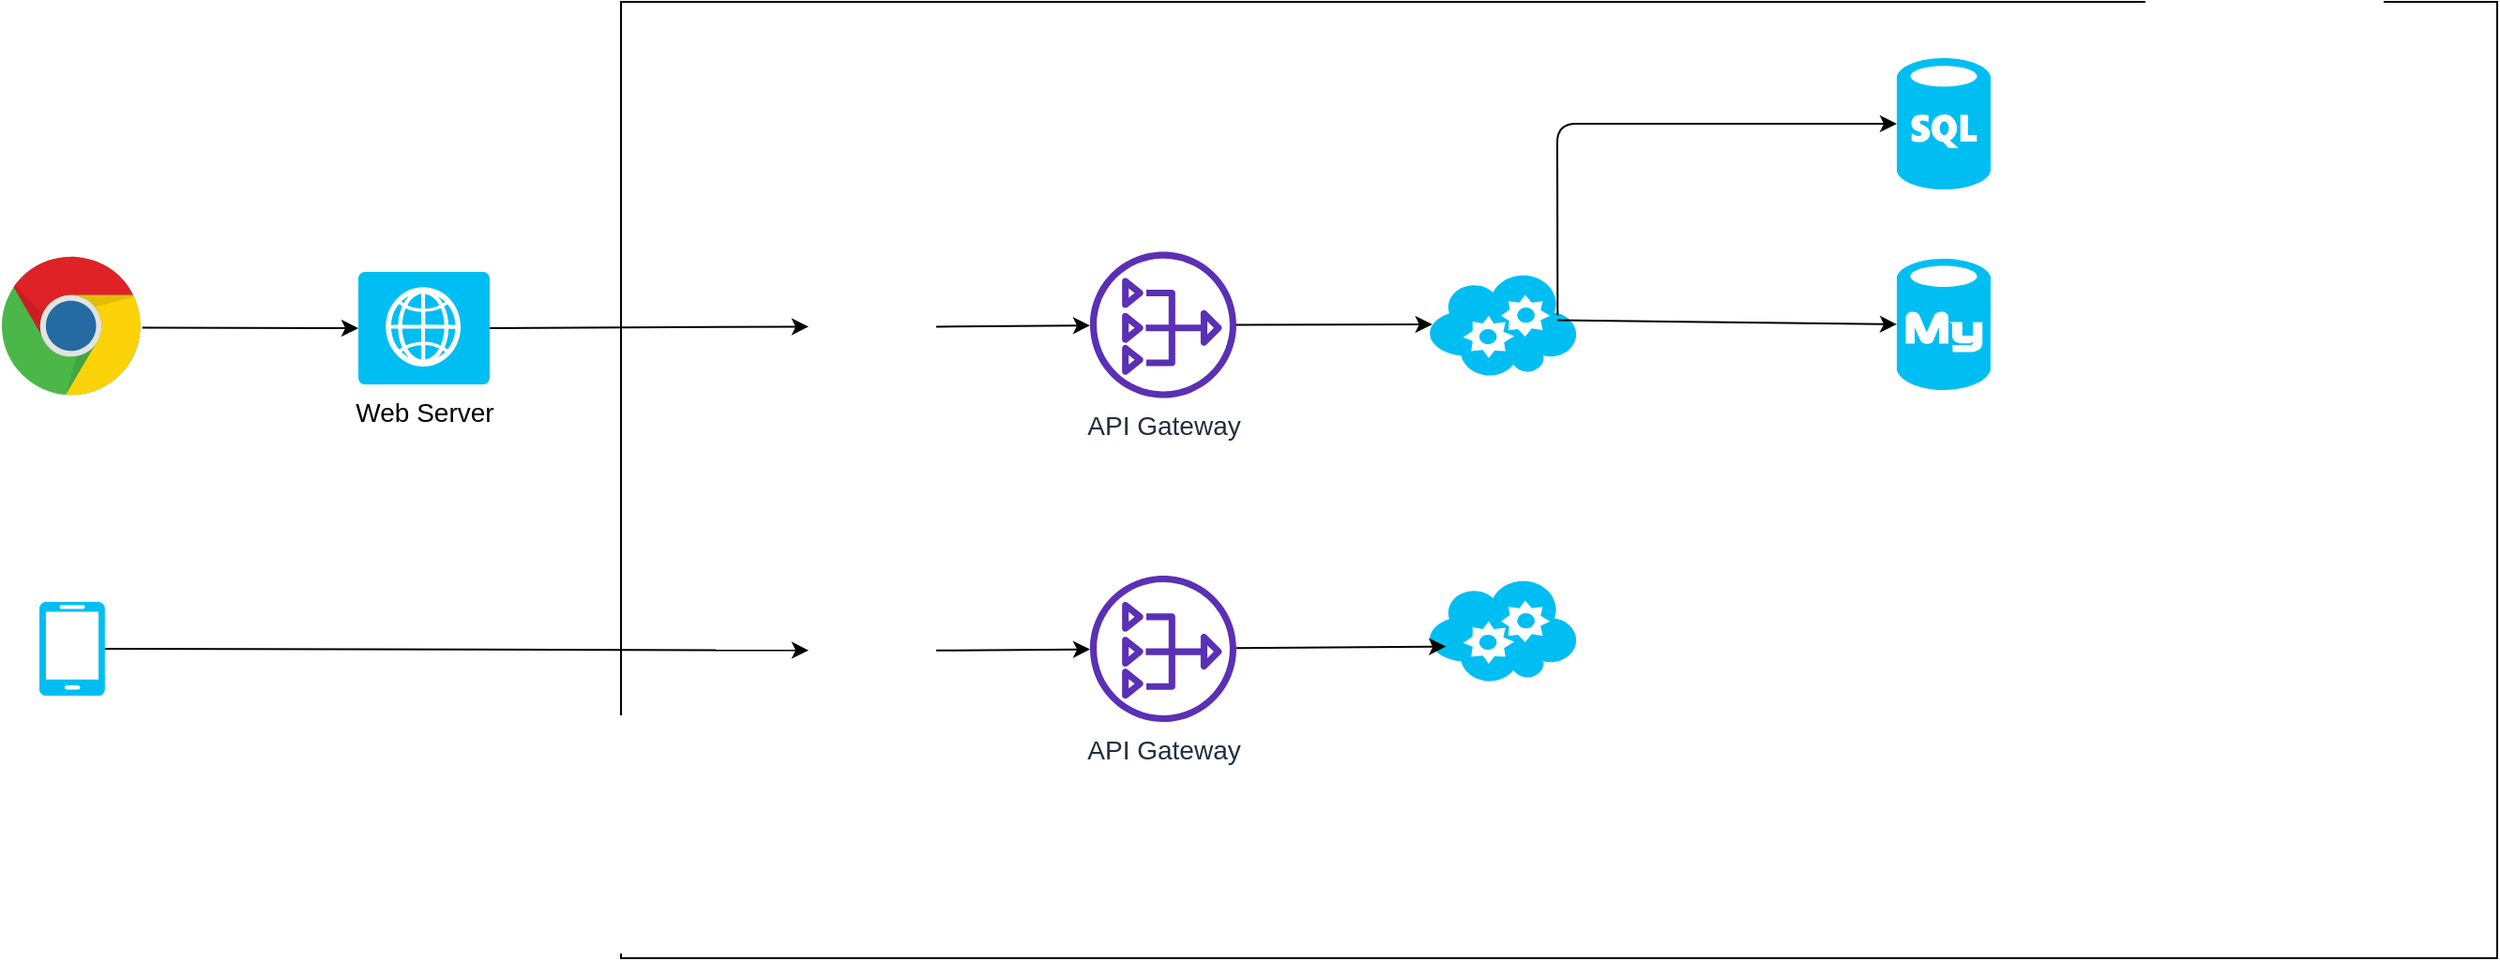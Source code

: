 <mxfile version="13.0.2" type="github" pages="3">
  <diagram id="D6xUE61VpCGZH91AxABK" name="Page-1">
    <mxGraphModel dx="1209" dy="629" grid="1" gridSize="10" guides="1" tooltips="1" connect="1" arrows="1" fold="1" page="1" pageScale="1" pageWidth="827" pageHeight="1169" math="0" shadow="0">
      <root>
        <mxCell id="0" />
        <mxCell id="1" parent="0" />
        <mxCell id="yKcq4G1e0Qguh4yrDQiM-10" value="" style="rounded=0;whiteSpace=wrap;html=1;fontSize=14;" parent="1" vertex="1">
          <mxGeometry x="370" y="190" width="1000" height="510" as="geometry" />
        </mxCell>
        <mxCell id="yKcq4G1e0Qguh4yrDQiM-1" value="" style="shape=image;html=1;verticalAlign=top;verticalLabelPosition=bottom;labelBackgroundColor=#ffffff;imageAspect=0;aspect=fixed;image=https://cdn4.iconfinder.com/data/icons/logos-brands-5/24/nginx-128.png;fontSize=14;" parent="1" vertex="1">
          <mxGeometry x="470" y="329.2" width="68" height="68" as="geometry" />
        </mxCell>
        <mxCell id="yKcq4G1e0Qguh4yrDQiM-2" value="" style="dashed=0;outlineConnect=0;html=1;align=center;labelPosition=center;verticalLabelPosition=bottom;verticalAlign=top;shape=mxgraph.weblogos.chrome;fontSize=14;" parent="1" vertex="1">
          <mxGeometry x="40" y="325.9" width="74.8" height="75.4" as="geometry" />
        </mxCell>
        <mxCell id="yKcq4G1e0Qguh4yrDQiM-6" value="" style="verticalLabelPosition=bottom;html=1;verticalAlign=top;align=center;strokeColor=none;fillColor=#00BEF2;shape=mxgraph.azure.mobile;pointerEvents=1;fontSize=14;" parent="1" vertex="1">
          <mxGeometry x="59.9" y="510" width="35" height="50" as="geometry" />
        </mxCell>
        <mxCell id="yKcq4G1e0Qguh4yrDQiM-7" value="API Gateway" style="outlineConnect=0;fontColor=#232F3E;gradientColor=none;fillColor=#5A30B5;strokeColor=none;dashed=0;verticalLabelPosition=bottom;verticalAlign=top;align=center;html=1;fontSize=14;fontStyle=0;aspect=fixed;pointerEvents=1;shape=mxgraph.aws4.nat_gateway;" parent="1" vertex="1">
          <mxGeometry x="620" y="323.3" width="78" height="78" as="geometry" />
        </mxCell>
        <mxCell id="yKcq4G1e0Qguh4yrDQiM-8" value="Web Server" style="verticalLabelPosition=bottom;html=1;verticalAlign=top;align=center;strokeColor=none;fillColor=#00BEF2;shape=mxgraph.azure.web_role;fontSize=14;" parent="1" vertex="1">
          <mxGeometry x="230" y="334" width="70" height="60" as="geometry" />
        </mxCell>
        <mxCell id="yKcq4G1e0Qguh4yrDQiM-9" value="" style="endArrow=classic;html=1;entryX=0;entryY=0.5;entryDx=0;entryDy=0;entryPerimeter=0;fontSize=14;" parent="1" source="yKcq4G1e0Qguh4yrDQiM-2" target="yKcq4G1e0Qguh4yrDQiM-8" edge="1">
          <mxGeometry width="50" height="50" relative="1" as="geometry">
            <mxPoint x="170" y="510" as="sourcePoint" />
            <mxPoint x="220" y="460" as="targetPoint" />
          </mxGeometry>
        </mxCell>
        <mxCell id="yKcq4G1e0Qguh4yrDQiM-11" value="" style="endArrow=classic;html=1;exitX=1;exitY=0.5;exitDx=0;exitDy=0;exitPerimeter=0;entryX=0;entryY=0.5;entryDx=0;entryDy=0;fontSize=14;" parent="1" source="yKcq4G1e0Qguh4yrDQiM-8" target="yKcq4G1e0Qguh4yrDQiM-1" edge="1">
          <mxGeometry width="50" height="50" relative="1" as="geometry">
            <mxPoint x="360" y="370" as="sourcePoint" />
            <mxPoint x="410" y="320" as="targetPoint" />
          </mxGeometry>
        </mxCell>
        <mxCell id="yKcq4G1e0Qguh4yrDQiM-12" value="" style="endArrow=classic;html=1;exitX=1;exitY=0.5;exitDx=0;exitDy=0;exitPerimeter=0;fontSize=14;" parent="1" source="yKcq4G1e0Qguh4yrDQiM-6" target="yKcq4G1e0Qguh4yrDQiM-13" edge="1">
          <mxGeometry width="50" height="50" relative="1" as="geometry">
            <mxPoint x="230" y="580" as="sourcePoint" />
            <mxPoint x="280" y="530" as="targetPoint" />
          </mxGeometry>
        </mxCell>
        <mxCell id="yKcq4G1e0Qguh4yrDQiM-13" value="" style="shape=image;html=1;verticalAlign=top;verticalLabelPosition=bottom;labelBackgroundColor=#ffffff;imageAspect=0;aspect=fixed;image=https://cdn4.iconfinder.com/data/icons/logos-brands-5/24/nginx-128.png;fontSize=14;" parent="1" vertex="1">
          <mxGeometry x="470" y="501.9" width="68" height="68" as="geometry" />
        </mxCell>
        <mxCell id="yKcq4G1e0Qguh4yrDQiM-14" value="API Gateway" style="outlineConnect=0;fontColor=#232F3E;gradientColor=none;fillColor=#5A30B5;strokeColor=none;dashed=0;verticalLabelPosition=bottom;verticalAlign=top;align=center;html=1;fontSize=14;fontStyle=0;aspect=fixed;pointerEvents=1;shape=mxgraph.aws4.nat_gateway;" parent="1" vertex="1">
          <mxGeometry x="620" y="496" width="78" height="78" as="geometry" />
        </mxCell>
        <mxCell id="yKcq4G1e0Qguh4yrDQiM-15" value="" style="endArrow=classic;html=1;exitX=1;exitY=0.5;exitDx=0;exitDy=0;fontSize=14;" parent="1" source="yKcq4G1e0Qguh4yrDQiM-1" target="yKcq4G1e0Qguh4yrDQiM-7" edge="1">
          <mxGeometry width="50" height="50" relative="1" as="geometry">
            <mxPoint x="740" y="480" as="sourcePoint" />
            <mxPoint x="790" y="430" as="targetPoint" />
          </mxGeometry>
        </mxCell>
        <mxCell id="yKcq4G1e0Qguh4yrDQiM-16" value="" style="endArrow=classic;html=1;exitX=1;exitY=0.5;exitDx=0;exitDy=0;fontSize=14;" parent="1" source="yKcq4G1e0Qguh4yrDQiM-13" target="yKcq4G1e0Qguh4yrDQiM-14" edge="1">
          <mxGeometry width="50" height="50" relative="1" as="geometry">
            <mxPoint x="610" y="540" as="sourcePoint" />
            <mxPoint x="660" y="490" as="targetPoint" />
          </mxGeometry>
        </mxCell>
        <mxCell id="yKcq4G1e0Qguh4yrDQiM-17" value="" style="verticalLabelPosition=bottom;html=1;verticalAlign=top;align=center;strokeColor=none;fillColor=#00BEF2;shape=mxgraph.azure.mysql_database;fontSize=14;" parent="1" vertex="1">
          <mxGeometry x="1050" y="327" width="50" height="70" as="geometry" />
        </mxCell>
        <mxCell id="yKcq4G1e0Qguh4yrDQiM-18" value="" style="verticalLabelPosition=bottom;html=1;verticalAlign=top;align=center;strokeColor=none;fillColor=#00BEF2;shape=mxgraph.azure.sql_database;fontSize=14;" parent="1" vertex="1">
          <mxGeometry x="1050" y="220" width="50" height="70" as="geometry" />
        </mxCell>
        <mxCell id="yKcq4G1e0Qguh4yrDQiM-19" value="" style="verticalLabelPosition=bottom;html=1;verticalAlign=top;align=center;strokeColor=none;fillColor=#00BEF2;shape=mxgraph.azure.cloud_service;fontSize=14;" parent="1" vertex="1">
          <mxGeometry x="800" y="334" width="80" height="56" as="geometry" />
        </mxCell>
        <mxCell id="yKcq4G1e0Qguh4yrDQiM-20" value="" style="endArrow=classic;html=1;fontSize=14;entryX=0.03;entryY=0.5;entryDx=0;entryDy=0;entryPerimeter=0;" parent="1" source="yKcq4G1e0Qguh4yrDQiM-7" target="yKcq4G1e0Qguh4yrDQiM-19" edge="1">
          <mxGeometry width="50" height="50" relative="1" as="geometry">
            <mxPoint x="720" y="480" as="sourcePoint" />
            <mxPoint x="770" y="430" as="targetPoint" />
          </mxGeometry>
        </mxCell>
        <mxCell id="yKcq4G1e0Qguh4yrDQiM-21" value="" style="verticalLabelPosition=bottom;html=1;verticalAlign=top;align=center;strokeColor=none;fillColor=#00BEF2;shape=mxgraph.azure.cloud_service;fontSize=14;" parent="1" vertex="1">
          <mxGeometry x="800" y="497" width="80" height="56" as="geometry" />
        </mxCell>
        <mxCell id="yKcq4G1e0Qguh4yrDQiM-22" value="" style="endArrow=classic;html=1;fontSize=14;entryX=0.121;entryY=0.657;entryDx=0;entryDy=0;entryPerimeter=0;" parent="1" source="yKcq4G1e0Qguh4yrDQiM-14" target="yKcq4G1e0Qguh4yrDQiM-21" edge="1">
          <mxGeometry width="50" height="50" relative="1" as="geometry">
            <mxPoint x="720" y="620" as="sourcePoint" />
            <mxPoint x="770" y="570" as="targetPoint" />
          </mxGeometry>
        </mxCell>
        <mxCell id="yKcq4G1e0Qguh4yrDQiM-23" value="" style="endArrow=classic;html=1;fontSize=14;exitX=0.865;exitY=0.413;exitDx=0;exitDy=0;exitPerimeter=0;" parent="1" source="yKcq4G1e0Qguh4yrDQiM-19" target="yKcq4G1e0Qguh4yrDQiM-18" edge="1">
          <mxGeometry width="50" height="50" relative="1" as="geometry">
            <mxPoint x="890" y="370" as="sourcePoint" />
            <mxPoint x="940" y="320" as="targetPoint" />
            <Array as="points">
              <mxPoint x="869" y="255" />
            </Array>
          </mxGeometry>
        </mxCell>
        <mxCell id="yKcq4G1e0Qguh4yrDQiM-25" value="" style="endArrow=classic;html=1;fontSize=14;exitX=0.865;exitY=0.46;exitDx=0;exitDy=0;exitPerimeter=0;entryX=0;entryY=0.5;entryDx=0;entryDy=0;entryPerimeter=0;" parent="1" source="yKcq4G1e0Qguh4yrDQiM-19" target="yKcq4G1e0Qguh4yrDQiM-17" edge="1">
          <mxGeometry width="50" height="50" relative="1" as="geometry">
            <mxPoint x="900" y="480" as="sourcePoint" />
            <mxPoint x="950" y="430" as="targetPoint" />
          </mxGeometry>
        </mxCell>
      </root>
    </mxGraphModel>
  </diagram>
  <diagram id="DV2lTGGxnvz7v26kv7q8" name="Page-2">
    
    <mxGraphModel dx="1209" dy="629" grid="1" gridSize="10" guides="1" tooltips="1" connect="1" arrows="1" fold="1" page="1" pageScale="1" pageWidth="827" pageHeight="1169" math="0" shadow="0">
      
      <root>
        
        <mxCell id="6IEmFGXcHfe-T0XaRpEC-0" />
        
        <mxCell id="6IEmFGXcHfe-T0XaRpEC-1" parent="6IEmFGXcHfe-T0XaRpEC-0" />
        
        <mxCell id="6IEmFGXcHfe-T0XaRpEC-16" value="" style="rounded=0;whiteSpace=wrap;html=1;fontSize=14;" vertex="1" parent="6IEmFGXcHfe-T0XaRpEC-1">
          
          <mxGeometry x="390" y="50" width="890" height="520" as="geometry" />
          
        </mxCell>
        
        <mxCell id="6IEmFGXcHfe-T0XaRpEC-2" value="XX小区" style="rounded=1;whiteSpace=wrap;html=1;fontSize=14;" vertex="1" parent="6IEmFGXcHfe-T0XaRpEC-1">
          
          <mxGeometry x="20" y="200" width="120" height="60" as="geometry" />
          
        </mxCell>
        
        <mxCell id="6IEmFGXcHfe-T0XaRpEC-3" value="XX小区" style="rounded=1;whiteSpace=wrap;html=1;fontSize=14;" vertex="1" parent="6IEmFGXcHfe-T0XaRpEC-1">
          
          <mxGeometry x="20" y="300" width="120" height="60" as="geometry" />
          
        </mxCell>
        
        <mxCell id="6IEmFGXcHfe-T0XaRpEC-4" value="XX智慧社区平台" style="rounded=1;whiteSpace=wrap;html=1;fontSize=14;" vertex="1" parent="6IEmFGXcHfe-T0XaRpEC-1">
          
          <mxGeometry x="20" y="400" width="120" height="60" as="geometry" />
          
        </mxCell>
        
        <mxCell id="6IEmFGXcHfe-T0XaRpEC-5" value="数&lt;br style=&quot;font-size: 14px;&quot;&gt;据&lt;br style=&quot;font-size: 14px;&quot;&gt;开&lt;br style=&quot;font-size: 14px;&quot;&gt;放&lt;br style=&quot;font-size: 14px;&quot;&gt;平&lt;br style=&quot;font-size: 14px;&quot;&gt;台" style="rounded=0;whiteSpace=wrap;html=1;fontSize=14;" vertex="1" parent="6IEmFGXcHfe-T0XaRpEC-1">
          
          <mxGeometry x="460" y="130" width="80" height="390" as="geometry" />
          
        </mxCell>
        
        <mxCell id="6IEmFGXcHfe-T0XaRpEC-13" value="" style="endArrow=classic;html=1;exitX=1;exitY=0.5;exitDx=0;exitDy=0;fontSize=14;" edge="1" parent="6IEmFGXcHfe-T0XaRpEC-1" source="6IEmFGXcHfe-T0XaRpEC-19">
          
          <mxGeometry width="50" height="50" relative="1" as="geometry">
            
            <mxPoint x="340" y="280" as="sourcePoint" />
            
            <mxPoint x="460" y="232" as="targetPoint" />
            
          </mxGeometry>
          
        </mxCell>
        
        <mxCell id="6IEmFGXcHfe-T0XaRpEC-14" value="" style="endArrow=classic;html=1;exitX=1;exitY=0.5;exitDx=0;exitDy=0;fontSize=14;" edge="1" parent="6IEmFGXcHfe-T0XaRpEC-1" source="6IEmFGXcHfe-T0XaRpEC-23">
          
          <mxGeometry width="50" height="50" relative="1" as="geometry">
            
            <mxPoint x="280" y="380" as="sourcePoint" />
            
            <mxPoint x="460" y="332" as="targetPoint" />
            
          </mxGeometry>
          
        </mxCell>
        
        <mxCell id="6IEmFGXcHfe-T0XaRpEC-15" value="" style="endArrow=classic;html=1;exitX=1;exitY=0.5;exitDx=0;exitDy=0;fontSize=14;" edge="1" parent="6IEmFGXcHfe-T0XaRpEC-1" source="6IEmFGXcHfe-T0XaRpEC-25">
          
          <mxGeometry width="50" height="50" relative="1" as="geometry">
            
            <mxPoint x="280" y="470" as="sourcePoint" />
            
            <mxPoint x="460" y="432" as="targetPoint" />
            
          </mxGeometry>
          
        </mxCell>
        
        <mxCell id="6IEmFGXcHfe-T0XaRpEC-17" value="邯郸公安智慧平安社区平台" style="text;html=1;strokeColor=none;fillColor=none;align=center;verticalAlign=middle;whiteSpace=wrap;rounded=0;fontSize=16;fontStyle=1" vertex="1" parent="6IEmFGXcHfe-T0XaRpEC-1">
          
          <mxGeometry x="760" y="70" width="200" height="20" as="geometry" />
          
        </mxCell>
        
        <mxCell id="6IEmFGXcHfe-T0XaRpEC-18" value="接入方管理" style="rounded=1;whiteSpace=wrap;html=1;strokeWidth=1;fontSize=16;fillColor=#d5e8d4;strokeColor=#82b366;" vertex="1" parent="6IEmFGXcHfe-T0XaRpEC-1">
          
          <mxGeometry x="590" y="130" width="120" height="60" as="geometry" />
          
        </mxCell>
        
        <mxCell id="6IEmFGXcHfe-T0XaRpEC-19" value="接口适配器" style="shape=step;perimeter=stepPerimeter;whiteSpace=wrap;html=1;fixedSize=1;strokeWidth=1;fontSize=16;fillColor=#fff2cc;strokeColor=#d6b656;" vertex="1" parent="6IEmFGXcHfe-T0XaRpEC-1">
          
          <mxGeometry x="220" y="200" width="120" height="60" as="geometry" />
          
        </mxCell>
        
        <mxCell id="6IEmFGXcHfe-T0XaRpEC-20" value="" style="endArrow=classic;html=1;exitX=1;exitY=0.5;exitDx=0;exitDy=0;fontSize=14;" edge="1" parent="6IEmFGXcHfe-T0XaRpEC-1" source="6IEmFGXcHfe-T0XaRpEC-2" target="6IEmFGXcHfe-T0XaRpEC-19">
          
          <mxGeometry width="50" height="50" relative="1" as="geometry">
            
            <mxPoint x="140" y="230" as="sourcePoint" />
            
            <mxPoint x="460" y="232" as="targetPoint" />
            
          </mxGeometry>
          
        </mxCell>
        
        <mxCell id="6IEmFGXcHfe-T0XaRpEC-23" value="接口适配器" style="shape=step;perimeter=stepPerimeter;whiteSpace=wrap;html=1;fixedSize=1;strokeWidth=1;fontSize=16;fillColor=#fff2cc;strokeColor=#d6b656;" vertex="1" parent="6IEmFGXcHfe-T0XaRpEC-1">
          
          <mxGeometry x="220" y="300" width="120" height="60" as="geometry" />
          
        </mxCell>
        
        <mxCell id="6IEmFGXcHfe-T0XaRpEC-24" value="" style="endArrow=classic;html=1;exitX=1;exitY=0.5;exitDx=0;exitDy=0;fontSize=14;" edge="1" parent="6IEmFGXcHfe-T0XaRpEC-1" source="6IEmFGXcHfe-T0XaRpEC-3" target="6IEmFGXcHfe-T0XaRpEC-23">
          
          <mxGeometry width="50" height="50" relative="1" as="geometry">
            
            <mxPoint x="140" y="330" as="sourcePoint" />
            
            <mxPoint x="460" y="332" as="targetPoint" />
            
          </mxGeometry>
          
        </mxCell>
        
        <mxCell id="6IEmFGXcHfe-T0XaRpEC-25" value="接口适配器" style="shape=step;perimeter=stepPerimeter;whiteSpace=wrap;html=1;fixedSize=1;strokeWidth=1;fontSize=16;fillColor=#fff2cc;strokeColor=#d6b656;" vertex="1" parent="6IEmFGXcHfe-T0XaRpEC-1">
          
          <mxGeometry x="220" y="400" width="120" height="60" as="geometry" />
          
        </mxCell>
        
        <mxCell id="6IEmFGXcHfe-T0XaRpEC-26" value="" style="endArrow=classic;html=1;exitX=1;exitY=0.5;exitDx=0;exitDy=0;fontSize=14;" edge="1" parent="6IEmFGXcHfe-T0XaRpEC-1" source="6IEmFGXcHfe-T0XaRpEC-4" target="6IEmFGXcHfe-T0XaRpEC-25">
          
          <mxGeometry width="50" height="50" relative="1" as="geometry">
            
            <mxPoint x="140" y="430" as="sourcePoint" />
            
            <mxPoint x="460" y="432" as="targetPoint" />
            
          </mxGeometry>
          
        </mxCell>
        
        <mxCell id="6IEmFGXcHfe-T0XaRpEC-29" value="人员管理" style="rounded=1;whiteSpace=wrap;html=1;strokeWidth=1;fontSize=16;" vertex="1" parent="6IEmFGXcHfe-T0XaRpEC-1">
          
          <mxGeometry x="590" y="330" width="120" height="60" as="geometry" />
          
        </mxCell>
        
        <mxCell id="6IEmFGXcHfe-T0XaRpEC-30" value="小区管理" style="rounded=1;whiteSpace=wrap;html=1;strokeWidth=1;fontSize=16;" vertex="1" parent="6IEmFGXcHfe-T0XaRpEC-1">
          
          <mxGeometry x="590" y="230" width="120" height="60" as="geometry" />
          
        </mxCell>
        
        <mxCell id="6IEmFGXcHfe-T0XaRpEC-31" value="车辆管理" style="rounded=1;whiteSpace=wrap;html=1;strokeWidth=1;fontSize=16;" vertex="1" parent="6IEmFGXcHfe-T0XaRpEC-1">
          
          <mxGeometry x="750" y="230" width="120" height="60" as="geometry" />
          
        </mxCell>
        
        <mxCell id="6IEmFGXcHfe-T0XaRpEC-32" value="人员出入记录" style="rounded=1;whiteSpace=wrap;html=1;strokeWidth=1;fontSize=16;" vertex="1" parent="6IEmFGXcHfe-T0XaRpEC-1">
          
          <mxGeometry x="590" y="440" width="120" height="60" as="geometry" />
          
        </mxCell>
        
        <mxCell id="6IEmFGXcHfe-T0XaRpEC-33" value="车辆出入记录" style="rounded=1;whiteSpace=wrap;html=1;strokeWidth=1;fontSize=16;" vertex="1" parent="6IEmFGXcHfe-T0XaRpEC-1">
          
          <mxGeometry x="750" y="330" width="120" height="60" as="geometry" />
          
        </mxCell>
        
        <mxCell id="6IEmFGXcHfe-T0XaRpEC-35" value="统计&lt;br&gt;分析&lt;br&gt;告警" style="rounded=1;whiteSpace=wrap;html=1;strokeWidth=1;fontSize=16;" vertex="1" parent="6IEmFGXcHfe-T0XaRpEC-1">
          
          <mxGeometry x="1161" y="130" width="80" height="380" as="geometry" />
          
        </mxCell>
        
        <mxCell id="6IEmFGXcHfe-T0XaRpEC-36" value="数据库" style="shape=cylinder;whiteSpace=wrap;html=1;boundedLbl=1;backgroundOutline=1;strokeWidth=1;fontSize=16;" vertex="1" parent="6IEmFGXcHfe-T0XaRpEC-1">
          
          <mxGeometry x="940" y="250" width="120" height="80" as="geometry" />
          
        </mxCell>
        
        <mxCell id="6IEmFGXcHfe-T0XaRpEC-37" value="" style="endArrow=none;html=1;strokeWidth=1;fontSize=16;" edge="1" parent="6IEmFGXcHfe-T0XaRpEC-1">
          
          <mxGeometry width="50" height="50" relative="1" as="geometry">
            
            <mxPoint x="540" y="150" as="sourcePoint" />
            
            <mxPoint x="590" y="150" as="targetPoint" />
            
          </mxGeometry>
          
        </mxCell>
        
        <mxCell id="6IEmFGXcHfe-T0XaRpEC-39" value="" style="endArrow=none;html=1;strokeWidth=1;fontSize=16;exitX=0.993;exitY=0.589;exitDx=0;exitDy=0;exitPerimeter=0;" edge="1" parent="6IEmFGXcHfe-T0XaRpEC-1" source="6IEmFGXcHfe-T0XaRpEC-5">
          
          <mxGeometry width="50" height="50" relative="1" as="geometry">
            
            <mxPoint x="540" y="410" as="sourcePoint" />
            
            <mxPoint x="590" y="360" as="targetPoint" />
            
          </mxGeometry>
          
        </mxCell>
        
        <mxCell id="6IEmFGXcHfe-T0XaRpEC-40" value="" style="endArrow=none;html=1;strokeWidth=1;fontSize=16;" edge="1" parent="6IEmFGXcHfe-T0XaRpEC-1">
          
          <mxGeometry width="50" height="50" relative="1" as="geometry">
            
            <mxPoint x="539" y="260" as="sourcePoint" />
            
            <mxPoint x="590" y="260" as="targetPoint" />
            
          </mxGeometry>
          
        </mxCell>
        
        <mxCell id="6IEmFGXcHfe-T0XaRpEC-41" value="" style="endArrow=none;html=1;strokeWidth=1;fontSize=16;exitX=0.971;exitY=0.872;exitDx=0;exitDy=0;exitPerimeter=0;entryX=0;entryY=0.5;entryDx=0;entryDy=0;" edge="1" parent="6IEmFGXcHfe-T0XaRpEC-1" source="6IEmFGXcHfe-T0XaRpEC-5" target="6IEmFGXcHfe-T0XaRpEC-32">
          
          <mxGeometry width="50" height="50" relative="1" as="geometry">
            
            <mxPoint x="550" y="560" as="sourcePoint" />
            
            <mxPoint x="600" y="510" as="targetPoint" />
            
          </mxGeometry>
          
        </mxCell>
        
        <mxCell id="6IEmFGXcHfe-T0XaRpEC-43" value="鉴权管理" style="rounded=1;whiteSpace=wrap;html=1;strokeWidth=1;fontSize=16;fillColor=#d5e8d4;strokeColor=#82b366;" vertex="1" parent="6IEmFGXcHfe-T0XaRpEC-1">
          
          <mxGeometry x="750" y="130" width="120" height="60" as="geometry" />
          
        </mxCell>
        
        <mxCell id="6IEmFGXcHfe-T0XaRpEC-44" value="" style="shape=flexArrow;endArrow=classic;html=1;strokeWidth=1;fontSize=16;" edge="1" parent="6IEmFGXcHfe-T0XaRpEC-1">
          
          <mxGeometry width="50" height="50" relative="1" as="geometry">
            
            <mxPoint x="1090" y="332" as="sourcePoint" />
            
            <mxPoint x="1140" y="332" as="targetPoint" />
            
          </mxGeometry>
          
        </mxCell>
        
        <mxCell id="6IEmFGXcHfe-T0XaRpEC-45" value="" style="shape=flexArrow;endArrow=classic;html=1;strokeWidth=1;fontSize=16;" edge="1" parent="6IEmFGXcHfe-T0XaRpEC-1">
          
          <mxGeometry width="50" height="50" relative="1" as="geometry">
            
            <mxPoint x="1090" y="424" as="sourcePoint" />
            
            <mxPoint x="1140" y="424" as="targetPoint" />
            
          </mxGeometry>
          
        </mxCell>
        
        <mxCell id="6IEmFGXcHfe-T0XaRpEC-46" value="" style="shape=flexArrow;endArrow=classic;html=1;strokeWidth=1;fontSize=16;" edge="1" parent="6IEmFGXcHfe-T0XaRpEC-1">
          
          <mxGeometry width="50" height="50" relative="1" as="geometry">
            
            <mxPoint x="1090" y="215" as="sourcePoint" />
            
            <mxPoint x="1140" y="215" as="targetPoint" />
            
          </mxGeometry>
          
        </mxCell>
        
        <mxCell id="6IEmFGXcHfe-T0XaRpEC-47" value="数据库" style="shape=cylinder;whiteSpace=wrap;html=1;boundedLbl=1;backgroundOutline=1;strokeWidth=1;fontSize=16;" vertex="1" parent="6IEmFGXcHfe-T0XaRpEC-1">
          
          <mxGeometry x="950" y="285" width="120" height="80" as="geometry" />
          
        </mxCell>
        
        <mxCell id="6IEmFGXcHfe-T0XaRpEC-48" value="数据库" style="shape=cylinder;whiteSpace=wrap;html=1;boundedLbl=1;backgroundOutline=1;strokeWidth=1;fontSize=16;" vertex="1" parent="6IEmFGXcHfe-T0XaRpEC-1">
          
          <mxGeometry x="960" y="320" width="120" height="80" as="geometry" />
          
        </mxCell>
        
        <mxCell id="6IEmFGXcHfe-T0XaRpEC-49" value="房屋管理" style="rounded=1;whiteSpace=wrap;html=1;strokeWidth=1;fontSize=16;" vertex="1" parent="6IEmFGXcHfe-T0XaRpEC-1">
          
          <mxGeometry x="750" y="440" width="120" height="60" as="geometry" />
          
        </mxCell>
        
        <mxCell id="6IEmFGXcHfe-T0XaRpEC-50" value="" style="shape=flexArrow;endArrow=classic;html=1;strokeWidth=1;fontSize=16;" edge="1" parent="6IEmFGXcHfe-T0XaRpEC-1">
          
          <mxGeometry width="50" height="50" relative="1" as="geometry">
            
            <mxPoint x="880" y="309.5" as="sourcePoint" />
            
            <mxPoint x="930" y="309.5" as="targetPoint" />
            
          </mxGeometry>
          
        </mxCell>
        
      </root>
      
    </mxGraphModel>
    
  </diagram>
  <diagram id="zxilPrcfYMTEL7t6Qodr" name="Page-3">
    <mxGraphModel dx="382" dy="629" grid="1" gridSize="10" guides="1" tooltips="1" connect="1" arrows="1" fold="1" page="1" pageScale="1" pageWidth="827" pageHeight="1169" math="0" shadow="0">
      <root>
        <mxCell id="0IMbasNeEGBC8rWRaA1V-0" />
        <mxCell id="0IMbasNeEGBC8rWRaA1V-1" parent="0IMbasNeEGBC8rWRaA1V-0" />
        <mxCell id="0IMbasNeEGBC8rWRaA1V-7" value="" style="endArrow=none;html=1;fontSize=14;" edge="1" parent="0IMbasNeEGBC8rWRaA1V-1">
          <mxGeometry width="50" height="50" relative="1" as="geometry">
            <mxPoint x="960" y="230.5" as="sourcePoint" />
            <mxPoint x="2060" y="231" as="targetPoint" />
          </mxGeometry>
        </mxCell>
        <mxCell id="0IMbasNeEGBC8rWRaA1V-8" value="考试院信息科" style="text;html=1;strokeColor=none;fillColor=none;align=center;verticalAlign=middle;whiteSpace=wrap;rounded=0;fontSize=14;" vertex="1" parent="0IMbasNeEGBC8rWRaA1V-1">
          <mxGeometry x="980" y="200.5" width="190" height="20" as="geometry" />
        </mxCell>
        <mxCell id="0IMbasNeEGBC8rWRaA1V-9" value="考试院中考科" style="text;html=1;strokeColor=none;fillColor=none;align=center;verticalAlign=middle;whiteSpace=wrap;rounded=0;fontSize=14;" vertex="1" parent="0IMbasNeEGBC8rWRaA1V-1">
          <mxGeometry x="1250" y="200" width="110" height="20" as="geometry" />
        </mxCell>
        <mxCell id="0IMbasNeEGBC8rWRaA1V-10" value="区县教育局招生办" style="text;html=1;strokeColor=none;fillColor=none;align=center;verticalAlign=middle;whiteSpace=wrap;rounded=0;fontSize=14;" vertex="1" parent="0IMbasNeEGBC8rWRaA1V-1">
          <mxGeometry x="1464.92" y="200.5" width="130.17" height="20" as="geometry" />
        </mxCell>
        <mxCell id="0IMbasNeEGBC8rWRaA1V-11" value="" style="endArrow=none;dashed=1;html=1;fontSize=14;" edge="1" parent="0IMbasNeEGBC8rWRaA1V-1">
          <mxGeometry width="50" height="50" relative="1" as="geometry">
            <mxPoint x="1200" y="1096.5" as="sourcePoint" />
            <mxPoint x="1200" y="236.5" as="targetPoint" />
          </mxGeometry>
        </mxCell>
        <mxCell id="0IMbasNeEGBC8rWRaA1V-15" value="" style="endArrow=none;dashed=1;html=1;fontSize=14;" edge="1" parent="0IMbasNeEGBC8rWRaA1V-1">
          <mxGeometry width="50" height="50" relative="1" as="geometry">
            <mxPoint x="1420" y="1096.5" as="sourcePoint" />
            <mxPoint x="1420" y="235.5" as="targetPoint" />
          </mxGeometry>
        </mxCell>
        <mxCell id="0IMbasNeEGBC8rWRaA1V-16" value="学校" style="text;html=1;strokeColor=none;fillColor=none;align=center;verticalAlign=middle;whiteSpace=wrap;rounded=0;fontSize=14;" vertex="1" parent="0IMbasNeEGBC8rWRaA1V-1">
          <mxGeometry x="1690.003" y="200" width="80" height="20" as="geometry" />
        </mxCell>
        <mxCell id="0IMbasNeEGBC8rWRaA1V-17" value="" style="endArrow=none;dashed=1;html=1;fontSize=14;" edge="1" parent="0IMbasNeEGBC8rWRaA1V-1">
          <mxGeometry width="50" height="50" relative="1" as="geometry">
            <mxPoint x="1630" y="1096.5" as="sourcePoint" />
            <mxPoint x="1629.5" y="235.5" as="targetPoint" />
          </mxGeometry>
        </mxCell>
        <mxCell id="0IMbasNeEGBC8rWRaA1V-21" value="" style="endArrow=none;dashed=1;html=1;fontSize=14;" edge="1" parent="0IMbasNeEGBC8rWRaA1V-1">
          <mxGeometry width="50" height="50" relative="1" as="geometry">
            <mxPoint x="1840.5" y="1096" as="sourcePoint" />
            <mxPoint x="1840" y="235" as="targetPoint" />
          </mxGeometry>
        </mxCell>
        <mxCell id="0IMbasNeEGBC8rWRaA1V-22" value="学生" style="text;html=1;strokeColor=none;fillColor=none;align=center;verticalAlign=middle;whiteSpace=wrap;rounded=0;fontSize=14;" vertex="1" parent="0IMbasNeEGBC8rWRaA1V-1">
          <mxGeometry x="1910.003" y="200.5" width="80" height="20" as="geometry" />
        </mxCell>
        <mxCell id="0IMbasNeEGBC8rWRaA1V-24" value="导入本年度区县、学校、学生数据" style="rounded=1;whiteSpace=wrap;html=1;" vertex="1" parent="0IMbasNeEGBC8rWRaA1V-1">
          <mxGeometry x="1000" y="340" width="120" height="60" as="geometry" />
        </mxCell>
        <mxCell id="0IMbasNeEGBC8rWRaA1V-25" value="中考报名开网" style="rounded=1;whiteSpace=wrap;html=1;" vertex="1" parent="0IMbasNeEGBC8rWRaA1V-1">
          <mxGeometry x="1000" y="450" width="120" height="60" as="geometry" />
        </mxCell>
        <mxCell id="0IMbasNeEGBC8rWRaA1V-26" value="学生报名" style="rounded=1;whiteSpace=wrap;html=1;" vertex="1" parent="0IMbasNeEGBC8rWRaA1V-1">
          <mxGeometry x="1890" y="450" width="120" height="60" as="geometry" />
        </mxCell>
        <mxCell id="0IMbasNeEGBC8rWRaA1V-27" value="" style="endArrow=classic;html=1;exitX=0.5;exitY=1;exitDx=0;exitDy=0;entryX=0.5;entryY=0;entryDx=0;entryDy=0;" edge="1" parent="0IMbasNeEGBC8rWRaA1V-1" source="0IMbasNeEGBC8rWRaA1V-24" target="0IMbasNeEGBC8rWRaA1V-25">
          <mxGeometry width="50" height="50" relative="1" as="geometry">
            <mxPoint x="1000" y="610" as="sourcePoint" />
            <mxPoint x="1050" y="560" as="targetPoint" />
          </mxGeometry>
        </mxCell>
        <mxCell id="0IMbasNeEGBC8rWRaA1V-28" value="" style="endArrow=classic;html=1;exitX=1;exitY=0.5;exitDx=0;exitDy=0;entryX=0;entryY=0.5;entryDx=0;entryDy=0;" edge="1" parent="0IMbasNeEGBC8rWRaA1V-1" source="0IMbasNeEGBC8rWRaA1V-25" target="0IMbasNeEGBC8rWRaA1V-26">
          <mxGeometry width="50" height="50" relative="1" as="geometry">
            <mxPoint x="1140" y="590" as="sourcePoint" />
            <mxPoint x="1880" y="480" as="targetPoint" />
          </mxGeometry>
        </mxCell>
        <mxCell id="0IMbasNeEGBC8rWRaA1V-31" value="打印" style="rounded=1;whiteSpace=wrap;html=1;" vertex="1" parent="0IMbasNeEGBC8rWRaA1V-1">
          <mxGeometry x="1670" y="540" width="120" height="60" as="geometry" />
        </mxCell>
        <mxCell id="0IMbasNeEGBC8rWRaA1V-33" value="" style="endArrow=classic;html=1;exitX=0.5;exitY=1;exitDx=0;exitDy=0;" edge="1" parent="0IMbasNeEGBC8rWRaA1V-1" source="0IMbasNeEGBC8rWRaA1V-26">
          <mxGeometry width="50" height="50" relative="1" as="geometry">
            <mxPoint x="2030" y="650" as="sourcePoint" />
            <mxPoint x="1787" y="570" as="targetPoint" />
            <Array as="points">
              <mxPoint x="1950" y="570" />
            </Array>
          </mxGeometry>
        </mxCell>
        <mxCell id="0IMbasNeEGBC8rWRaA1V-34" value="核对" style="rounded=1;whiteSpace=wrap;html=1;" vertex="1" parent="0IMbasNeEGBC8rWRaA1V-1">
          <mxGeometry x="1890" y="670" width="120" height="60" as="geometry" />
        </mxCell>
        <mxCell id="0IMbasNeEGBC8rWRaA1V-39" value="" style="endArrow=classic;html=1;exitX=0.5;exitY=1;exitDx=0;exitDy=0;entryX=0.5;entryY=0;entryDx=0;entryDy=0;" edge="1" parent="0IMbasNeEGBC8rWRaA1V-1" source="0IMbasNeEGBC8rWRaA1V-31" target="0IMbasNeEGBC8rWRaA1V-34">
          <mxGeometry width="50" height="50" relative="1" as="geometry">
            <mxPoint x="1700" y="700" as="sourcePoint" />
            <mxPoint x="1750" y="650" as="targetPoint" />
            <Array as="points">
              <mxPoint x="1730" y="640" />
              <mxPoint x="1950" y="640" />
            </Array>
          </mxGeometry>
        </mxCell>
        <mxCell id="0IMbasNeEGBC8rWRaA1V-40" value="核对" style="rounded=1;whiteSpace=wrap;html=1;" vertex="1" parent="0IMbasNeEGBC8rWRaA1V-1">
          <mxGeometry x="1465" y="670" width="120" height="60" as="geometry" />
        </mxCell>
        <mxCell id="0IMbasNeEGBC8rWRaA1V-41" value="" style="endArrow=classic;html=1;exitX=0;exitY=0.5;exitDx=0;exitDy=0;" edge="1" parent="0IMbasNeEGBC8rWRaA1V-1" source="0IMbasNeEGBC8rWRaA1V-34" target="0IMbasNeEGBC8rWRaA1V-40">
          <mxGeometry width="50" height="50" relative="1" as="geometry">
            <mxPoint x="1660" y="810" as="sourcePoint" />
            <mxPoint x="1710" y="760" as="targetPoint" />
          </mxGeometry>
        </mxCell>
        <mxCell id="0IMbasNeEGBC8rWRaA1V-42" value="核对" style="rounded=1;whiteSpace=wrap;html=1;" vertex="1" parent="0IMbasNeEGBC8rWRaA1V-1">
          <mxGeometry x="1000" y="660" width="120" height="60" as="geometry" />
        </mxCell>
        <mxCell id="0IMbasNeEGBC8rWRaA1V-43" value="组织考试" style="rounded=1;whiteSpace=wrap;html=1;" vertex="1" parent="0IMbasNeEGBC8rWRaA1V-1">
          <mxGeometry x="1250" y="840" width="120" height="60" as="geometry" />
        </mxCell>
        <mxCell id="0IMbasNeEGBC8rWRaA1V-44" value="" style="endArrow=classic;html=1;exitX=0.424;exitY=0.967;exitDx=0;exitDy=0;exitPerimeter=0;" edge="1" parent="0IMbasNeEGBC8rWRaA1V-1" source="0IMbasNeEGBC8rWRaA1V-42">
          <mxGeometry width="50" height="50" relative="1" as="geometry">
            <mxPoint x="1210" y="910" as="sourcePoint" />
            <mxPoint x="1250" y="870" as="targetPoint" />
            <Array as="points">
              <mxPoint x="1051" y="870" />
            </Array>
          </mxGeometry>
        </mxCell>
      </root>
    </mxGraphModel>
  </diagram>
</mxfile>
